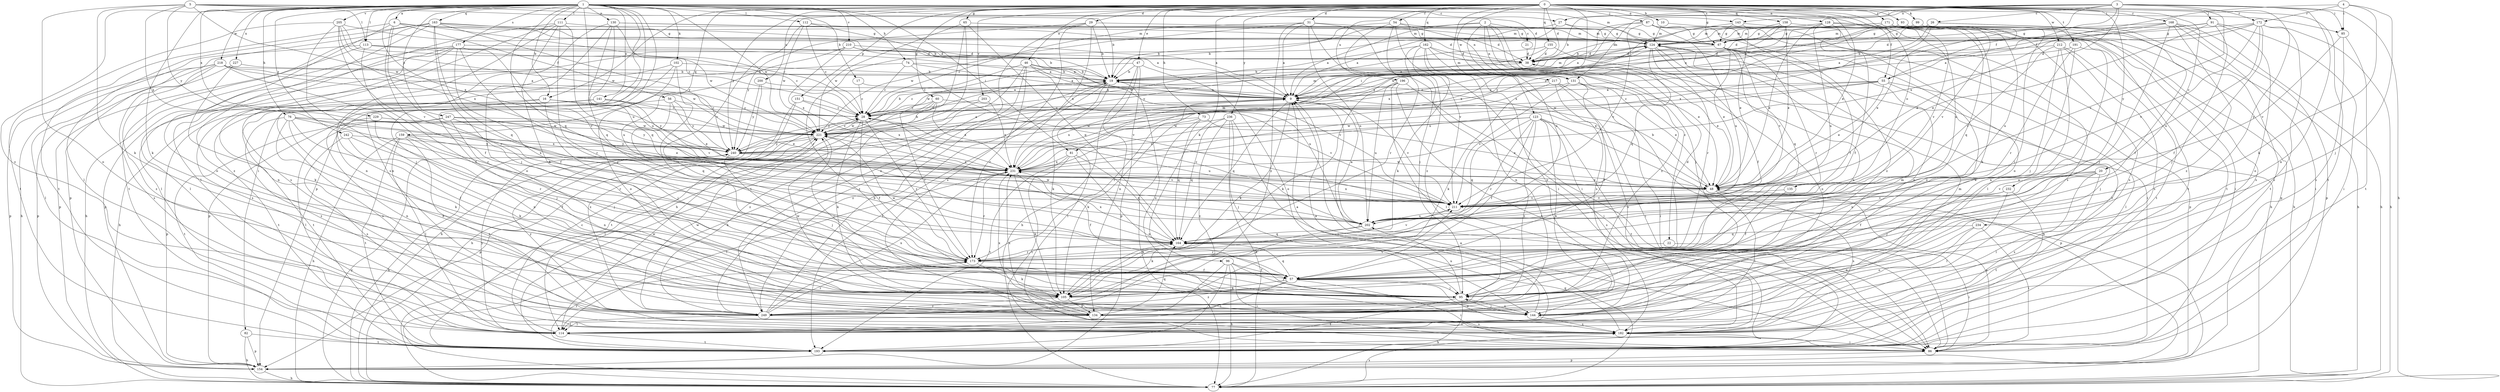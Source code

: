 strict digraph  {
0;
1;
2;
3;
4;
5;
6;
9;
10;
16;
17;
19;
20;
21;
22;
26;
27;
28;
29;
31;
38;
46;
47;
48;
54;
55;
56;
57;
60;
65;
67;
73;
74;
76;
77;
81;
82;
85;
86;
87;
91;
93;
95;
96;
99;
102;
105;
111;
112;
113;
114;
123;
124;
128;
130;
131;
134;
135;
141;
143;
144;
151;
154;
155;
158;
159;
162;
163;
164;
168;
171;
172;
173;
177;
182;
191;
193;
196;
200;
202;
203;
205;
210;
211;
212;
217;
218;
221;
227;
229;
231;
232;
234;
236;
240;
242;
247;
249;
0 -> 10  [label=b];
0 -> 16  [label=b];
0 -> 20  [label=c];
0 -> 29  [label=d];
0 -> 31  [label=d];
0 -> 38  [label=d];
0 -> 46  [label=e];
0 -> 47  [label=e];
0 -> 48  [label=e];
0 -> 54  [label=f];
0 -> 60  [label=g];
0 -> 65  [label=g];
0 -> 67  [label=g];
0 -> 73  [label=h];
0 -> 81  [label=i];
0 -> 87  [label=j];
0 -> 91  [label=j];
0 -> 93  [label=j];
0 -> 96  [label=k];
0 -> 99  [label=k];
0 -> 123  [label=m];
0 -> 128  [label=n];
0 -> 135  [label=o];
0 -> 151  [label=p];
0 -> 155  [label=q];
0 -> 158  [label=q];
0 -> 159  [label=q];
0 -> 162  [label=q];
0 -> 168  [label=r];
0 -> 171  [label=r];
0 -> 191  [label=t];
0 -> 193  [label=t];
0 -> 196  [label=u];
0 -> 200  [label=u];
0 -> 202  [label=u];
0 -> 203  [label=v];
0 -> 212  [label=w];
0 -> 217  [label=w];
0 -> 232  [label=y];
0 -> 234  [label=y];
0 -> 236  [label=y];
0 -> 240  [label=y];
1 -> 6  [label=a];
1 -> 16  [label=b];
1 -> 17  [label=b];
1 -> 55  [label=f];
1 -> 74  [label=h];
1 -> 76  [label=h];
1 -> 81  [label=i];
1 -> 82  [label=i];
1 -> 85  [label=i];
1 -> 102  [label=k];
1 -> 105  [label=k];
1 -> 111  [label=l];
1 -> 112  [label=l];
1 -> 113  [label=l];
1 -> 124  [label=m];
1 -> 130  [label=n];
1 -> 131  [label=n];
1 -> 141  [label=o];
1 -> 143  [label=o];
1 -> 154  [label=p];
1 -> 163  [label=q];
1 -> 164  [label=q];
1 -> 177  [label=s];
1 -> 182  [label=s];
1 -> 202  [label=u];
1 -> 205  [label=v];
1 -> 210  [label=v];
1 -> 218  [label=w];
1 -> 221  [label=w];
1 -> 227  [label=x];
1 -> 229  [label=x];
1 -> 231  [label=x];
1 -> 242  [label=z];
1 -> 247  [label=z];
1 -> 249  [label=z];
2 -> 9  [label=a];
2 -> 19  [label=b];
2 -> 21  [label=c];
2 -> 22  [label=c];
2 -> 95  [label=j];
2 -> 131  [label=n];
2 -> 202  [label=u];
2 -> 249  [label=z];
3 -> 19  [label=b];
3 -> 26  [label=c];
3 -> 27  [label=c];
3 -> 55  [label=f];
3 -> 77  [label=h];
3 -> 85  [label=i];
3 -> 131  [label=n];
3 -> 134  [label=n];
3 -> 143  [label=o];
3 -> 172  [label=r];
3 -> 211  [label=v];
3 -> 231  [label=x];
3 -> 240  [label=y];
4 -> 55  [label=f];
4 -> 85  [label=i];
4 -> 95  [label=j];
4 -> 105  [label=k];
4 -> 172  [label=r];
5 -> 19  [label=b];
5 -> 27  [label=c];
5 -> 38  [label=d];
5 -> 105  [label=k];
5 -> 113  [label=l];
5 -> 144  [label=o];
5 -> 221  [label=w];
5 -> 231  [label=x];
5 -> 240  [label=y];
6 -> 9  [label=a];
6 -> 28  [label=c];
6 -> 56  [label=f];
6 -> 57  [label=f];
6 -> 67  [label=g];
6 -> 144  [label=o];
6 -> 173  [label=r];
6 -> 193  [label=t];
9 -> 28  [label=c];
9 -> 86  [label=i];
9 -> 105  [label=k];
9 -> 164  [label=q];
9 -> 173  [label=r];
9 -> 211  [label=v];
9 -> 231  [label=x];
10 -> 124  [label=m];
10 -> 144  [label=o];
16 -> 28  [label=c];
16 -> 95  [label=j];
16 -> 134  [label=n];
16 -> 193  [label=t];
16 -> 240  [label=y];
17 -> 9  [label=a];
17 -> 28  [label=c];
19 -> 9  [label=a];
19 -> 28  [label=c];
19 -> 86  [label=i];
19 -> 105  [label=k];
19 -> 124  [label=m];
19 -> 144  [label=o];
19 -> 193  [label=t];
19 -> 249  [label=z];
20 -> 48  [label=e];
20 -> 57  [label=f];
20 -> 95  [label=j];
20 -> 114  [label=l];
20 -> 182  [label=s];
20 -> 211  [label=v];
21 -> 38  [label=d];
22 -> 86  [label=i];
22 -> 173  [label=r];
26 -> 9  [label=a];
26 -> 19  [label=b];
26 -> 57  [label=f];
26 -> 67  [label=g];
26 -> 77  [label=h];
26 -> 124  [label=m];
26 -> 231  [label=x];
27 -> 9  [label=a];
27 -> 67  [label=g];
27 -> 124  [label=m];
27 -> 173  [label=r];
28 -> 19  [label=b];
28 -> 57  [label=f];
28 -> 105  [label=k];
28 -> 124  [label=m];
28 -> 173  [label=r];
28 -> 202  [label=u];
28 -> 221  [label=w];
29 -> 19  [label=b];
29 -> 67  [label=g];
29 -> 182  [label=s];
29 -> 231  [label=x];
29 -> 240  [label=y];
29 -> 249  [label=z];
31 -> 9  [label=a];
31 -> 28  [label=c];
31 -> 86  [label=i];
31 -> 124  [label=m];
31 -> 202  [label=u];
31 -> 211  [label=v];
31 -> 221  [label=w];
31 -> 249  [label=z];
38 -> 19  [label=b];
38 -> 48  [label=e];
38 -> 144  [label=o];
46 -> 19  [label=b];
46 -> 28  [label=c];
46 -> 48  [label=e];
46 -> 77  [label=h];
46 -> 173  [label=r];
46 -> 202  [label=u];
46 -> 211  [label=v];
46 -> 249  [label=z];
47 -> 19  [label=b];
47 -> 77  [label=h];
47 -> 134  [label=n];
47 -> 144  [label=o];
47 -> 154  [label=p];
47 -> 221  [label=w];
48 -> 19  [label=b];
48 -> 114  [label=l];
48 -> 182  [label=s];
48 -> 211  [label=v];
48 -> 221  [label=w];
54 -> 19  [label=b];
54 -> 38  [label=d];
54 -> 86  [label=i];
54 -> 95  [label=j];
54 -> 124  [label=m];
54 -> 249  [label=z];
55 -> 9  [label=a];
55 -> 28  [label=c];
55 -> 48  [label=e];
55 -> 95  [label=j];
55 -> 114  [label=l];
55 -> 221  [label=w];
55 -> 231  [label=x];
56 -> 28  [label=c];
56 -> 48  [label=e];
56 -> 95  [label=j];
56 -> 164  [label=q];
56 -> 240  [label=y];
57 -> 86  [label=i];
57 -> 95  [label=j];
57 -> 105  [label=k];
57 -> 114  [label=l];
57 -> 164  [label=q];
57 -> 182  [label=s];
57 -> 249  [label=z];
60 -> 28  [label=c];
60 -> 173  [label=r];
60 -> 193  [label=t];
60 -> 211  [label=v];
60 -> 231  [label=x];
60 -> 240  [label=y];
65 -> 67  [label=g];
65 -> 77  [label=h];
65 -> 164  [label=q];
65 -> 193  [label=t];
65 -> 221  [label=w];
67 -> 38  [label=d];
67 -> 48  [label=e];
67 -> 134  [label=n];
67 -> 144  [label=o];
67 -> 154  [label=p];
67 -> 164  [label=q];
67 -> 173  [label=r];
67 -> 211  [label=v];
73 -> 48  [label=e];
73 -> 77  [label=h];
73 -> 105  [label=k];
73 -> 164  [label=q];
73 -> 221  [label=w];
74 -> 9  [label=a];
74 -> 19  [label=b];
74 -> 28  [label=c];
74 -> 182  [label=s];
74 -> 211  [label=v];
76 -> 57  [label=f];
76 -> 105  [label=k];
76 -> 134  [label=n];
76 -> 173  [label=r];
76 -> 221  [label=w];
76 -> 231  [label=x];
76 -> 249  [label=z];
77 -> 9  [label=a];
77 -> 182  [label=s];
77 -> 240  [label=y];
81 -> 86  [label=i];
81 -> 144  [label=o];
81 -> 164  [label=q];
81 -> 193  [label=t];
81 -> 231  [label=x];
82 -> 77  [label=h];
82 -> 154  [label=p];
82 -> 193  [label=t];
85 -> 182  [label=s];
85 -> 193  [label=t];
85 -> 211  [label=v];
86 -> 48  [label=e];
86 -> 154  [label=p];
87 -> 9  [label=a];
87 -> 19  [label=b];
87 -> 57  [label=f];
87 -> 67  [label=g];
87 -> 182  [label=s];
87 -> 202  [label=u];
87 -> 211  [label=v];
87 -> 249  [label=z];
91 -> 28  [label=c];
91 -> 48  [label=e];
91 -> 86  [label=i];
91 -> 95  [label=j];
91 -> 124  [label=m];
91 -> 144  [label=o];
93 -> 95  [label=j];
93 -> 124  [label=m];
93 -> 202  [label=u];
93 -> 211  [label=v];
93 -> 231  [label=x];
95 -> 77  [label=h];
95 -> 144  [label=o];
95 -> 193  [label=t];
95 -> 202  [label=u];
96 -> 57  [label=f];
96 -> 77  [label=h];
96 -> 86  [label=i];
96 -> 95  [label=j];
96 -> 134  [label=n];
96 -> 193  [label=t];
99 -> 48  [label=e];
99 -> 67  [label=g];
99 -> 124  [label=m];
99 -> 182  [label=s];
99 -> 193  [label=t];
102 -> 19  [label=b];
102 -> 77  [label=h];
102 -> 95  [label=j];
102 -> 144  [label=o];
102 -> 154  [label=p];
105 -> 134  [label=n];
105 -> 164  [label=q];
105 -> 211  [label=v];
105 -> 221  [label=w];
105 -> 249  [label=z];
111 -> 67  [label=g];
111 -> 95  [label=j];
111 -> 105  [label=k];
111 -> 114  [label=l];
111 -> 134  [label=n];
111 -> 164  [label=q];
111 -> 182  [label=s];
112 -> 19  [label=b];
112 -> 28  [label=c];
112 -> 67  [label=g];
112 -> 211  [label=v];
112 -> 221  [label=w];
113 -> 9  [label=a];
113 -> 28  [label=c];
113 -> 38  [label=d];
113 -> 57  [label=f];
113 -> 77  [label=h];
113 -> 154  [label=p];
114 -> 9  [label=a];
114 -> 28  [label=c];
114 -> 124  [label=m];
114 -> 193  [label=t];
114 -> 221  [label=w];
114 -> 240  [label=y];
123 -> 57  [label=f];
123 -> 134  [label=n];
123 -> 154  [label=p];
123 -> 164  [label=q];
123 -> 173  [label=r];
123 -> 182  [label=s];
123 -> 193  [label=t];
123 -> 221  [label=w];
123 -> 231  [label=x];
123 -> 249  [label=z];
124 -> 38  [label=d];
124 -> 57  [label=f];
124 -> 134  [label=n];
124 -> 164  [label=q];
124 -> 173  [label=r];
124 -> 193  [label=t];
128 -> 38  [label=d];
128 -> 48  [label=e];
128 -> 57  [label=f];
128 -> 77  [label=h];
128 -> 86  [label=i];
128 -> 124  [label=m];
128 -> 154  [label=p];
128 -> 202  [label=u];
130 -> 67  [label=g];
130 -> 124  [label=m];
130 -> 134  [label=n];
130 -> 144  [label=o];
130 -> 164  [label=q];
130 -> 202  [label=u];
130 -> 221  [label=w];
131 -> 9  [label=a];
131 -> 48  [label=e];
131 -> 57  [label=f];
131 -> 86  [label=i];
131 -> 211  [label=v];
134 -> 114  [label=l];
134 -> 164  [label=q];
134 -> 182  [label=s];
134 -> 231  [label=x];
135 -> 57  [label=f];
135 -> 211  [label=v];
141 -> 28  [label=c];
141 -> 48  [label=e];
141 -> 154  [label=p];
141 -> 182  [label=s];
141 -> 193  [label=t];
141 -> 211  [label=v];
143 -> 48  [label=e];
143 -> 67  [label=g];
143 -> 77  [label=h];
143 -> 231  [label=x];
144 -> 9  [label=a];
144 -> 95  [label=j];
144 -> 124  [label=m];
144 -> 182  [label=s];
144 -> 231  [label=x];
151 -> 28  [label=c];
151 -> 77  [label=h];
151 -> 231  [label=x];
151 -> 249  [label=z];
154 -> 77  [label=h];
155 -> 9  [label=a];
155 -> 38  [label=d];
155 -> 86  [label=i];
155 -> 240  [label=y];
158 -> 38  [label=d];
158 -> 48  [label=e];
158 -> 67  [label=g];
158 -> 193  [label=t];
158 -> 221  [label=w];
158 -> 231  [label=x];
159 -> 77  [label=h];
159 -> 114  [label=l];
159 -> 134  [label=n];
159 -> 182  [label=s];
159 -> 193  [label=t];
159 -> 231  [label=x];
159 -> 240  [label=y];
162 -> 38  [label=d];
162 -> 48  [label=e];
162 -> 105  [label=k];
162 -> 134  [label=n];
162 -> 144  [label=o];
162 -> 173  [label=r];
162 -> 182  [label=s];
162 -> 221  [label=w];
163 -> 9  [label=a];
163 -> 38  [label=d];
163 -> 95  [label=j];
163 -> 114  [label=l];
163 -> 124  [label=m];
163 -> 154  [label=p];
163 -> 164  [label=q];
163 -> 193  [label=t];
163 -> 240  [label=y];
163 -> 249  [label=z];
164 -> 173  [label=r];
164 -> 211  [label=v];
164 -> 231  [label=x];
168 -> 19  [label=b];
168 -> 48  [label=e];
168 -> 67  [label=g];
168 -> 77  [label=h];
168 -> 86  [label=i];
168 -> 95  [label=j];
168 -> 154  [label=p];
168 -> 249  [label=z];
171 -> 9  [label=a];
171 -> 67  [label=g];
171 -> 105  [label=k];
171 -> 164  [label=q];
171 -> 182  [label=s];
171 -> 193  [label=t];
171 -> 211  [label=v];
171 -> 240  [label=y];
172 -> 9  [label=a];
172 -> 38  [label=d];
172 -> 57  [label=f];
172 -> 67  [label=g];
172 -> 77  [label=h];
172 -> 182  [label=s];
172 -> 202  [label=u];
172 -> 211  [label=v];
173 -> 38  [label=d];
173 -> 57  [label=f];
173 -> 105  [label=k];
173 -> 221  [label=w];
177 -> 38  [label=d];
177 -> 57  [label=f];
177 -> 77  [label=h];
177 -> 114  [label=l];
177 -> 134  [label=n];
177 -> 154  [label=p];
177 -> 173  [label=r];
177 -> 211  [label=v];
182 -> 86  [label=i];
182 -> 164  [label=q];
191 -> 38  [label=d];
191 -> 134  [label=n];
191 -> 144  [label=o];
191 -> 173  [label=r];
193 -> 173  [label=r];
196 -> 9  [label=a];
196 -> 86  [label=i];
196 -> 105  [label=k];
196 -> 114  [label=l];
196 -> 193  [label=t];
196 -> 202  [label=u];
200 -> 9  [label=a];
200 -> 77  [label=h];
200 -> 240  [label=y];
202 -> 9  [label=a];
202 -> 105  [label=k];
202 -> 164  [label=q];
202 -> 221  [label=w];
203 -> 28  [label=c];
203 -> 231  [label=x];
203 -> 249  [label=z];
205 -> 28  [label=c];
205 -> 67  [label=g];
205 -> 95  [label=j];
205 -> 193  [label=t];
205 -> 211  [label=v];
205 -> 221  [label=w];
205 -> 231  [label=x];
210 -> 9  [label=a];
210 -> 19  [label=b];
210 -> 38  [label=d];
210 -> 114  [label=l];
210 -> 202  [label=u];
210 -> 231  [label=x];
211 -> 28  [label=c];
211 -> 202  [label=u];
211 -> 231  [label=x];
212 -> 38  [label=d];
212 -> 95  [label=j];
212 -> 114  [label=l];
212 -> 182  [label=s];
212 -> 193  [label=t];
212 -> 211  [label=v];
217 -> 9  [label=a];
217 -> 77  [label=h];
217 -> 86  [label=i];
217 -> 105  [label=k];
217 -> 182  [label=s];
218 -> 9  [label=a];
218 -> 19  [label=b];
218 -> 114  [label=l];
218 -> 154  [label=p];
218 -> 173  [label=r];
218 -> 182  [label=s];
218 -> 221  [label=w];
218 -> 249  [label=z];
221 -> 9  [label=a];
221 -> 28  [label=c];
221 -> 95  [label=j];
221 -> 114  [label=l];
221 -> 154  [label=p];
221 -> 240  [label=y];
227 -> 19  [label=b];
227 -> 105  [label=k];
227 -> 154  [label=p];
229 -> 134  [label=n];
229 -> 173  [label=r];
229 -> 221  [label=w];
229 -> 240  [label=y];
231 -> 48  [label=e];
231 -> 57  [label=f];
231 -> 105  [label=k];
231 -> 114  [label=l];
231 -> 124  [label=m];
231 -> 173  [label=r];
232 -> 114  [label=l];
232 -> 193  [label=t];
232 -> 202  [label=u];
232 -> 211  [label=v];
234 -> 86  [label=i];
234 -> 134  [label=n];
234 -> 144  [label=o];
234 -> 164  [label=q];
236 -> 77  [label=h];
236 -> 86  [label=i];
236 -> 95  [label=j];
236 -> 164  [label=q];
236 -> 221  [label=w];
236 -> 249  [label=z];
240 -> 19  [label=b];
240 -> 77  [label=h];
240 -> 95  [label=j];
240 -> 211  [label=v];
240 -> 231  [label=x];
242 -> 57  [label=f];
242 -> 105  [label=k];
242 -> 182  [label=s];
242 -> 240  [label=y];
247 -> 48  [label=e];
247 -> 95  [label=j];
247 -> 114  [label=l];
247 -> 193  [label=t];
247 -> 211  [label=v];
247 -> 221  [label=w];
249 -> 19  [label=b];
249 -> 114  [label=l];
249 -> 173  [label=r];
249 -> 182  [label=s];
249 -> 221  [label=w];
249 -> 231  [label=x];
249 -> 240  [label=y];
}
